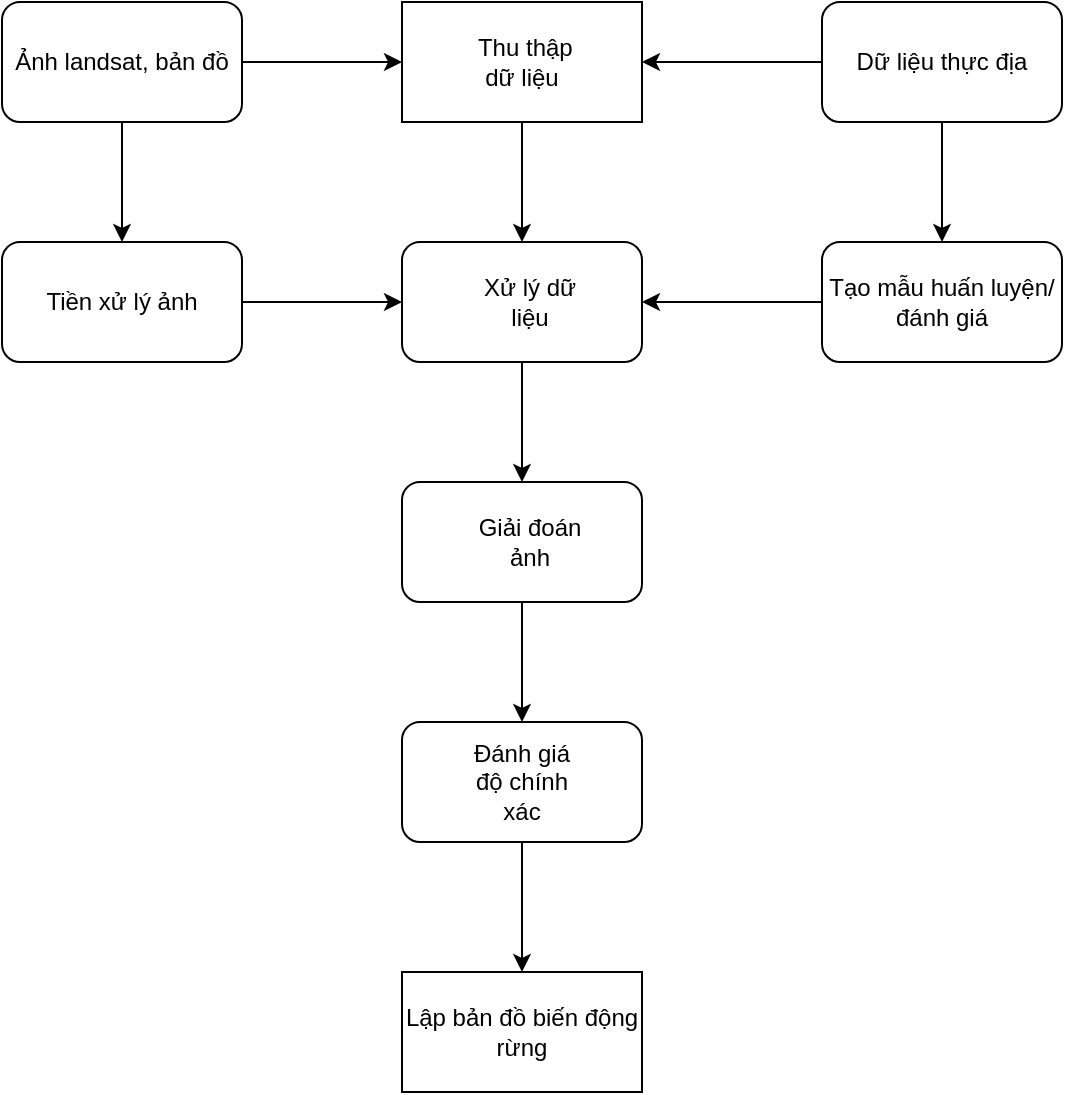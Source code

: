<mxfile version="26.0.6">
  <diagram name="Trang-1" id="nce4DxO_A5__pDeRbW9e">
    <mxGraphModel dx="954" dy="639" grid="1" gridSize="10" guides="1" tooltips="1" connect="1" arrows="1" fold="1" page="1" pageScale="1" pageWidth="827" pageHeight="1169" math="0" shadow="0">
      <root>
        <mxCell id="0" />
        <mxCell id="1" parent="0" />
        <mxCell id="VAHyn8yl-rxrOIaUWyb0-12" style="edgeStyle=orthogonalEdgeStyle;rounded=0;orthogonalLoop=1;jettySize=auto;html=1;exitX=0.5;exitY=1;exitDx=0;exitDy=0;entryX=0.5;entryY=0;entryDx=0;entryDy=0;" edge="1" parent="1" source="VAHyn8yl-rxrOIaUWyb0-1" target="VAHyn8yl-rxrOIaUWyb0-3">
          <mxGeometry relative="1" as="geometry" />
        </mxCell>
        <mxCell id="VAHyn8yl-rxrOIaUWyb0-1" value="" style="rounded=0;whiteSpace=wrap;html=1;" vertex="1" parent="1">
          <mxGeometry x="320" y="40" width="120" height="60" as="geometry" />
        </mxCell>
        <mxCell id="VAHyn8yl-rxrOIaUWyb0-2" value="Lập bản đồ biến động rừng" style="rounded=0;whiteSpace=wrap;html=1;" vertex="1" parent="1">
          <mxGeometry x="320" y="525" width="120" height="60" as="geometry" />
        </mxCell>
        <mxCell id="VAHyn8yl-rxrOIaUWyb0-13" style="edgeStyle=orthogonalEdgeStyle;rounded=0;orthogonalLoop=1;jettySize=auto;html=1;exitX=0.5;exitY=1;exitDx=0;exitDy=0;entryX=0.5;entryY=0;entryDx=0;entryDy=0;" edge="1" parent="1" source="VAHyn8yl-rxrOIaUWyb0-3" target="VAHyn8yl-rxrOIaUWyb0-4">
          <mxGeometry relative="1" as="geometry" />
        </mxCell>
        <mxCell id="VAHyn8yl-rxrOIaUWyb0-3" value="" style="rounded=1;whiteSpace=wrap;html=1;" vertex="1" parent="1">
          <mxGeometry x="320" y="160" width="120" height="60" as="geometry" />
        </mxCell>
        <mxCell id="VAHyn8yl-rxrOIaUWyb0-15" style="edgeStyle=orthogonalEdgeStyle;rounded=0;orthogonalLoop=1;jettySize=auto;html=1;exitX=0.5;exitY=1;exitDx=0;exitDy=0;entryX=0.5;entryY=0;entryDx=0;entryDy=0;" edge="1" parent="1" source="VAHyn8yl-rxrOIaUWyb0-4" target="VAHyn8yl-rxrOIaUWyb0-5">
          <mxGeometry relative="1" as="geometry" />
        </mxCell>
        <mxCell id="VAHyn8yl-rxrOIaUWyb0-4" value="" style="rounded=1;whiteSpace=wrap;html=1;" vertex="1" parent="1">
          <mxGeometry x="320" y="280" width="120" height="60" as="geometry" />
        </mxCell>
        <mxCell id="VAHyn8yl-rxrOIaUWyb0-17" style="edgeStyle=orthogonalEdgeStyle;rounded=0;orthogonalLoop=1;jettySize=auto;html=1;exitX=0.5;exitY=1;exitDx=0;exitDy=0;entryX=0.5;entryY=0;entryDx=0;entryDy=0;" edge="1" parent="1" source="VAHyn8yl-rxrOIaUWyb0-5" target="VAHyn8yl-rxrOIaUWyb0-2">
          <mxGeometry relative="1" as="geometry" />
        </mxCell>
        <mxCell id="VAHyn8yl-rxrOIaUWyb0-5" value="" style="rounded=1;whiteSpace=wrap;html=1;" vertex="1" parent="1">
          <mxGeometry x="320" y="400" width="120" height="60" as="geometry" />
        </mxCell>
        <mxCell id="VAHyn8yl-rxrOIaUWyb0-6" value="&amp;nbsp;Thu thập dữ liệu" style="text;html=1;align=center;verticalAlign=middle;whiteSpace=wrap;rounded=0;" vertex="1" parent="1">
          <mxGeometry x="350" y="55" width="60" height="30" as="geometry" />
        </mxCell>
        <mxCell id="VAHyn8yl-rxrOIaUWyb0-8" value="Xử lý dữ liệu" style="text;html=1;align=center;verticalAlign=middle;whiteSpace=wrap;rounded=0;" vertex="1" parent="1">
          <mxGeometry x="354" y="175" width="60" height="30" as="geometry" />
        </mxCell>
        <mxCell id="VAHyn8yl-rxrOIaUWyb0-9" value="Giải đoán ảnh" style="text;html=1;align=center;verticalAlign=middle;whiteSpace=wrap;rounded=0;" vertex="1" parent="1">
          <mxGeometry x="354" y="295" width="60" height="30" as="geometry" />
        </mxCell>
        <mxCell id="VAHyn8yl-rxrOIaUWyb0-10" value="Đánh giá độ chính xác" style="text;html=1;align=center;verticalAlign=middle;whiteSpace=wrap;rounded=0;" vertex="1" parent="1">
          <mxGeometry x="350" y="415" width="60" height="30" as="geometry" />
        </mxCell>
        <mxCell id="VAHyn8yl-rxrOIaUWyb0-19" style="edgeStyle=orthogonalEdgeStyle;rounded=0;orthogonalLoop=1;jettySize=auto;html=1;exitX=1;exitY=0.5;exitDx=0;exitDy=0;entryX=0;entryY=0.5;entryDx=0;entryDy=0;" edge="1" parent="1" source="VAHyn8yl-rxrOIaUWyb0-18" target="VAHyn8yl-rxrOIaUWyb0-1">
          <mxGeometry relative="1" as="geometry" />
        </mxCell>
        <mxCell id="VAHyn8yl-rxrOIaUWyb0-24" style="edgeStyle=orthogonalEdgeStyle;rounded=0;orthogonalLoop=1;jettySize=auto;html=1;exitX=0.5;exitY=1;exitDx=0;exitDy=0;entryX=0.5;entryY=0;entryDx=0;entryDy=0;" edge="1" parent="1" source="VAHyn8yl-rxrOIaUWyb0-18" target="VAHyn8yl-rxrOIaUWyb0-20">
          <mxGeometry relative="1" as="geometry" />
        </mxCell>
        <mxCell id="VAHyn8yl-rxrOIaUWyb0-18" value="Ảnh landsat, bản đồ" style="rounded=1;whiteSpace=wrap;html=1;" vertex="1" parent="1">
          <mxGeometry x="120" y="40" width="120" height="60" as="geometry" />
        </mxCell>
        <mxCell id="VAHyn8yl-rxrOIaUWyb0-23" style="edgeStyle=orthogonalEdgeStyle;rounded=0;orthogonalLoop=1;jettySize=auto;html=1;exitX=1;exitY=0.5;exitDx=0;exitDy=0;entryX=0;entryY=0.5;entryDx=0;entryDy=0;" edge="1" parent="1" source="VAHyn8yl-rxrOIaUWyb0-20" target="VAHyn8yl-rxrOIaUWyb0-3">
          <mxGeometry relative="1" as="geometry" />
        </mxCell>
        <mxCell id="VAHyn8yl-rxrOIaUWyb0-20" value="Tiền xử lý ảnh" style="rounded=1;whiteSpace=wrap;html=1;" vertex="1" parent="1">
          <mxGeometry x="120" y="160" width="120" height="60" as="geometry" />
        </mxCell>
        <mxCell id="VAHyn8yl-rxrOIaUWyb0-22" style="edgeStyle=orthogonalEdgeStyle;rounded=0;orthogonalLoop=1;jettySize=auto;html=1;exitX=0;exitY=0.5;exitDx=0;exitDy=0;entryX=1;entryY=0.5;entryDx=0;entryDy=0;" edge="1" parent="1" source="VAHyn8yl-rxrOIaUWyb0-21" target="VAHyn8yl-rxrOIaUWyb0-1">
          <mxGeometry relative="1" as="geometry" />
        </mxCell>
        <mxCell id="VAHyn8yl-rxrOIaUWyb0-27" style="edgeStyle=orthogonalEdgeStyle;rounded=0;orthogonalLoop=1;jettySize=auto;html=1;exitX=0.5;exitY=1;exitDx=0;exitDy=0;entryX=0.5;entryY=0;entryDx=0;entryDy=0;" edge="1" parent="1" source="VAHyn8yl-rxrOIaUWyb0-21" target="VAHyn8yl-rxrOIaUWyb0-25">
          <mxGeometry relative="1" as="geometry" />
        </mxCell>
        <mxCell id="VAHyn8yl-rxrOIaUWyb0-21" value="Dữ liệu thực địa" style="rounded=1;whiteSpace=wrap;html=1;" vertex="1" parent="1">
          <mxGeometry x="530" y="40" width="120" height="60" as="geometry" />
        </mxCell>
        <mxCell id="VAHyn8yl-rxrOIaUWyb0-26" style="edgeStyle=orthogonalEdgeStyle;rounded=0;orthogonalLoop=1;jettySize=auto;html=1;exitX=0;exitY=0.5;exitDx=0;exitDy=0;entryX=1;entryY=0.5;entryDx=0;entryDy=0;" edge="1" parent="1" source="VAHyn8yl-rxrOIaUWyb0-25" target="VAHyn8yl-rxrOIaUWyb0-3">
          <mxGeometry relative="1" as="geometry" />
        </mxCell>
        <mxCell id="VAHyn8yl-rxrOIaUWyb0-25" value="Tạo mẫu huấn luyện/ đánh giá" style="rounded=1;whiteSpace=wrap;html=1;" vertex="1" parent="1">
          <mxGeometry x="530" y="160" width="120" height="60" as="geometry" />
        </mxCell>
      </root>
    </mxGraphModel>
  </diagram>
</mxfile>
